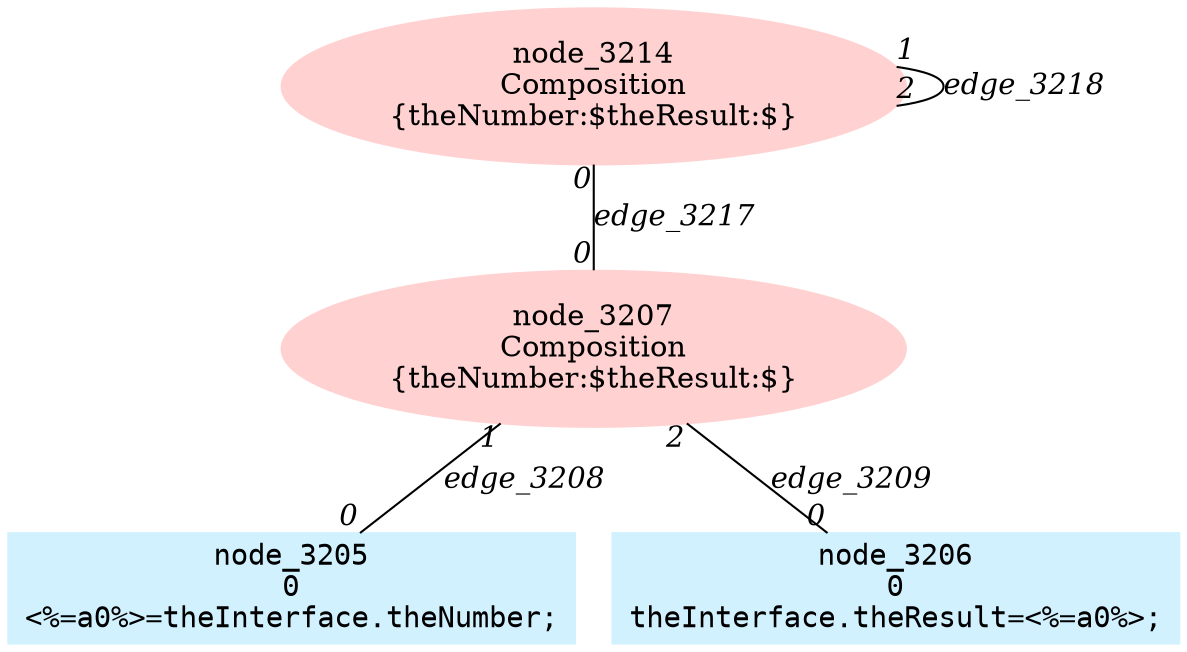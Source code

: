 digraph g{node_3207 [shape=ellipse, style=filled, color="#ffd1d1", label="node_3207
Composition
{theNumber:$theResult:$}" ]
node_3214 [shape=ellipse, style=filled, color="#ffd1d1", label="node_3214
Composition
{theNumber:$theResult:$}" ]
node_3205 [shape=box, style=filled, color="#d1f1ff", fontname="Courier", label="node_3205
0
<%=a0%>=theInterface.theNumber;
" ]
node_3206 [shape=box, style=filled, color="#d1f1ff", fontname="Courier", label="node_3206
0
theInterface.theResult=<%=a0%>;
" ]
node_3207 -> node_3205 [dir=none, arrowHead=none, fontname="Times-Italic", label="edge_3208",  headlabel="0", taillabel="1" ]
node_3207 -> node_3206 [dir=none, arrowHead=none, fontname="Times-Italic", label="edge_3209",  headlabel="0", taillabel="2" ]
node_3214 -> node_3207 [dir=none, arrowHead=none, fontname="Times-Italic", label="edge_3217",  headlabel="0", taillabel="0" ]
node_3214 -> node_3214 [dir=none, arrowHead=none, fontname="Times-Italic", label="edge_3218",  headlabel="2", taillabel="1" ]
}